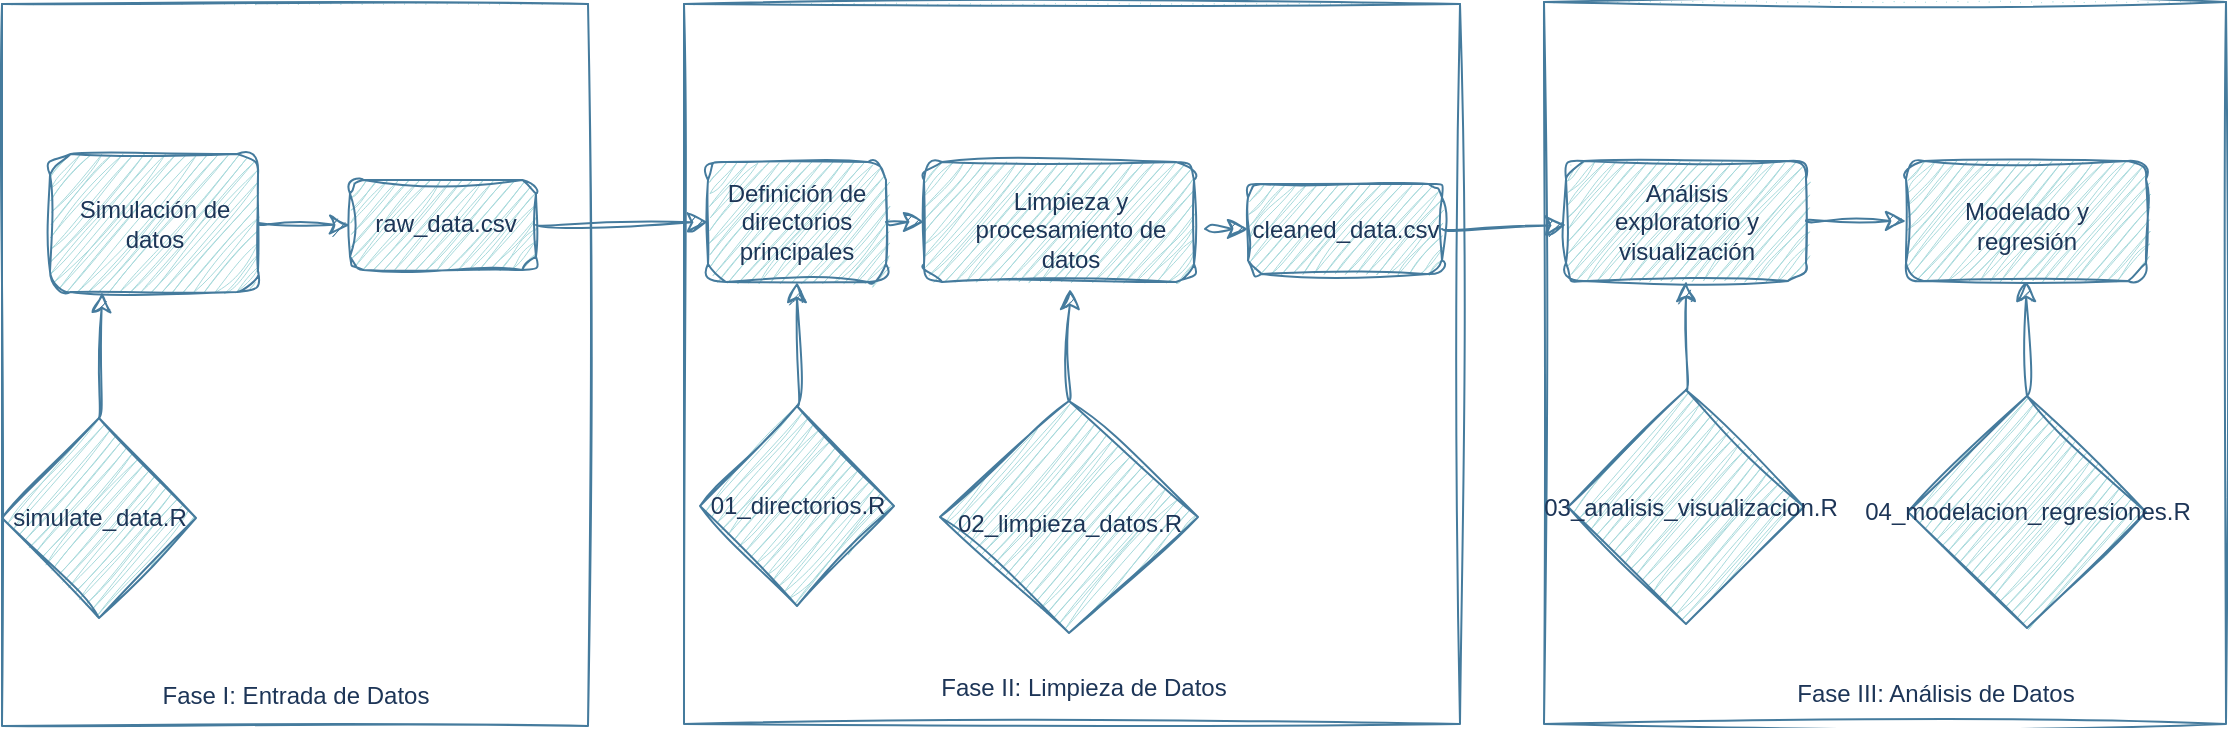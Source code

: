 <mxfile version="26.0.16">
  <diagram name="Page-1" id="5xIqHKWc1ZSigfhbw6bG">
    <mxGraphModel dx="1339" dy="1497" grid="0" gridSize="10" guides="1" tooltips="1" connect="1" arrows="1" fold="1" page="0" pageScale="1" pageWidth="850" pageHeight="1100" math="0" shadow="0">
      <root>
        <mxCell id="0" />
        <mxCell id="1" parent="0" />
        <mxCell id="erT3RZfzkOFj9QoUBPdU-1" value="" style="swimlane;startSize=0;labelBackgroundColor=none;fillColor=#A8DADC;strokeColor=#457B9D;fontColor=#1D3557;sketch=1;curveFitting=1;jiggle=2;" vertex="1" parent="1">
          <mxGeometry x="-300" y="-80" width="293" height="361" as="geometry" />
        </mxCell>
        <mxCell id="erT3RZfzkOFj9QoUBPdU-4" value="" style="rhombus;whiteSpace=wrap;html=1;labelBackgroundColor=none;fillColor=#A8DADC;strokeColor=#457B9D;fontColor=#1D3557;sketch=1;curveFitting=1;jiggle=2;" vertex="1" parent="erT3RZfzkOFj9QoUBPdU-1">
          <mxGeometry y="207" width="97" height="100" as="geometry" />
        </mxCell>
        <mxCell id="erT3RZfzkOFj9QoUBPdU-8" value="" style="rounded=1;whiteSpace=wrap;html=1;labelBackgroundColor=none;fillColor=#A8DADC;strokeColor=#457B9D;fontColor=#1D3557;sketch=1;curveFitting=1;jiggle=2;" vertex="1" parent="erT3RZfzkOFj9QoUBPdU-1">
          <mxGeometry x="24" y="75" width="104" height="69" as="geometry" />
        </mxCell>
        <mxCell id="erT3RZfzkOFj9QoUBPdU-11" value="Fase I: Entrada de Datos" style="text;html=1;align=center;verticalAlign=middle;whiteSpace=wrap;rounded=0;labelBackgroundColor=none;fontColor=#1D3557;sketch=1;curveFitting=1;jiggle=2;" vertex="1" parent="erT3RZfzkOFj9QoUBPdU-1">
          <mxGeometry x="65.5" y="331" width="162" height="30" as="geometry" />
        </mxCell>
        <mxCell id="erT3RZfzkOFj9QoUBPdU-14" value="simulate_data.R" style="text;html=1;align=center;verticalAlign=middle;whiteSpace=wrap;rounded=0;labelBackgroundColor=none;fontColor=#1D3557;sketch=1;curveFitting=1;jiggle=2;" vertex="1" parent="erT3RZfzkOFj9QoUBPdU-1">
          <mxGeometry x="18.5" y="242" width="60" height="30" as="geometry" />
        </mxCell>
        <mxCell id="erT3RZfzkOFj9QoUBPdU-18" value="" style="endArrow=classic;html=1;rounded=0;fontSize=12;startSize=8;endSize=8;curved=1;entryX=0.25;entryY=1;entryDx=0;entryDy=0;exitX=0.5;exitY=0;exitDx=0;exitDy=0;labelBackgroundColor=none;strokeColor=#457B9D;fontColor=default;sketch=1;curveFitting=1;jiggle=2;" edge="1" parent="erT3RZfzkOFj9QoUBPdU-1" source="erT3RZfzkOFj9QoUBPdU-4" target="erT3RZfzkOFj9QoUBPdU-8">
          <mxGeometry width="50" height="50" relative="1" as="geometry">
            <mxPoint x="326" y="201" as="sourcePoint" />
            <mxPoint x="376" y="151" as="targetPoint" />
          </mxGeometry>
        </mxCell>
        <mxCell id="erT3RZfzkOFj9QoUBPdU-22" value="Simulación de datos" style="text;html=1;align=center;verticalAlign=middle;whiteSpace=wrap;rounded=0;labelBackgroundColor=none;fontColor=#1D3557;sketch=1;curveFitting=1;jiggle=2;" vertex="1" parent="erT3RZfzkOFj9QoUBPdU-1">
          <mxGeometry x="26.5" y="94.5" width="99" height="30" as="geometry" />
        </mxCell>
        <mxCell id="erT3RZfzkOFj9QoUBPdU-23" value="" style="rounded=1;whiteSpace=wrap;html=1;labelBackgroundColor=none;fillColor=#A8DADC;strokeColor=#457B9D;fontColor=#1D3557;sketch=1;curveFitting=1;jiggle=2;" vertex="1" parent="erT3RZfzkOFj9QoUBPdU-1">
          <mxGeometry x="174" y="88" width="93" height="45" as="geometry" />
        </mxCell>
        <mxCell id="erT3RZfzkOFj9QoUBPdU-24" value="raw_data.csv" style="text;html=1;align=center;verticalAlign=middle;whiteSpace=wrap;rounded=0;labelBackgroundColor=none;fontColor=#1D3557;sketch=1;curveFitting=1;jiggle=2;" vertex="1" parent="erT3RZfzkOFj9QoUBPdU-1">
          <mxGeometry x="192" y="94.5" width="60" height="30" as="geometry" />
        </mxCell>
        <mxCell id="erT3RZfzkOFj9QoUBPdU-25" value="" style="endArrow=classic;html=1;rounded=0;fontSize=12;startSize=8;endSize=8;curved=1;exitX=1;exitY=0.5;exitDx=0;exitDy=0;entryX=0;entryY=0.5;entryDx=0;entryDy=0;labelBackgroundColor=none;strokeColor=#457B9D;fontColor=default;sketch=1;curveFitting=1;jiggle=2;" edge="1" parent="erT3RZfzkOFj9QoUBPdU-1" source="erT3RZfzkOFj9QoUBPdU-8" target="erT3RZfzkOFj9QoUBPdU-23">
          <mxGeometry width="50" height="50" relative="1" as="geometry">
            <mxPoint x="407" y="303" as="sourcePoint" />
            <mxPoint x="457" y="253" as="targetPoint" />
          </mxGeometry>
        </mxCell>
        <mxCell id="erT3RZfzkOFj9QoUBPdU-2" value="" style="swimlane;startSize=0;labelBackgroundColor=none;fillColor=#A8DADC;strokeColor=#457B9D;fontColor=#1D3557;sketch=1;curveFitting=1;jiggle=2;" vertex="1" parent="1">
          <mxGeometry x="41" y="-80" width="388" height="360" as="geometry" />
        </mxCell>
        <mxCell id="erT3RZfzkOFj9QoUBPdU-5" value="" style="rhombus;whiteSpace=wrap;html=1;labelBackgroundColor=none;fillColor=#A8DADC;strokeColor=#457B9D;fontColor=#1D3557;sketch=1;curveFitting=1;jiggle=2;" vertex="1" parent="erT3RZfzkOFj9QoUBPdU-2">
          <mxGeometry x="128" y="198.5" width="129" height="116" as="geometry" />
        </mxCell>
        <mxCell id="erT3RZfzkOFj9QoUBPdU-9" value="" style="rounded=1;whiteSpace=wrap;html=1;labelBackgroundColor=none;fillColor=#A8DADC;strokeColor=#457B9D;fontColor=#1D3557;sketch=1;curveFitting=1;jiggle=2;" vertex="1" parent="erT3RZfzkOFj9QoUBPdU-2">
          <mxGeometry x="120" y="79" width="135" height="60" as="geometry" />
        </mxCell>
        <mxCell id="erT3RZfzkOFj9QoUBPdU-12" value="Fase II: Limpieza de Datos" style="text;html=1;align=center;verticalAlign=middle;whiteSpace=wrap;rounded=0;labelBackgroundColor=none;fontColor=#1D3557;sketch=1;curveFitting=1;jiggle=2;" vertex="1" parent="erT3RZfzkOFj9QoUBPdU-2">
          <mxGeometry x="118.5" y="327" width="162" height="30" as="geometry" />
        </mxCell>
        <mxCell id="erT3RZfzkOFj9QoUBPdU-15" value="02_limpieza_datos.R" style="text;html=1;align=center;verticalAlign=middle;whiteSpace=wrap;rounded=0;labelBackgroundColor=none;fontColor=#1D3557;sketch=1;curveFitting=1;jiggle=2;" vertex="1" parent="erT3RZfzkOFj9QoUBPdU-2">
          <mxGeometry x="162.5" y="245" width="60" height="30" as="geometry" />
        </mxCell>
        <mxCell id="erT3RZfzkOFj9QoUBPdU-19" value="" style="endArrow=classic;html=1;rounded=0;fontSize=12;startSize=8;endSize=8;curved=1;entryX=0.5;entryY=1;entryDx=0;entryDy=0;exitX=0.5;exitY=0;exitDx=0;exitDy=0;labelBackgroundColor=none;strokeColor=#457B9D;fontColor=default;sketch=1;curveFitting=1;jiggle=2;" edge="1" parent="erT3RZfzkOFj9QoUBPdU-2" source="erT3RZfzkOFj9QoUBPdU-5">
          <mxGeometry width="50" height="50" relative="1" as="geometry">
            <mxPoint x="183" y="205" as="sourcePoint" />
            <mxPoint x="193" y="142.5" as="targetPoint" />
          </mxGeometry>
        </mxCell>
        <mxCell id="erT3RZfzkOFj9QoUBPdU-28" value="Limpieza y procesamiento de datos" style="text;html=1;align=center;verticalAlign=middle;whiteSpace=wrap;rounded=0;labelBackgroundColor=none;fontColor=#1D3557;sketch=1;curveFitting=1;jiggle=2;" vertex="1" parent="erT3RZfzkOFj9QoUBPdU-2">
          <mxGeometry x="143.5" y="97.5" width="99" height="30" as="geometry" />
        </mxCell>
        <mxCell id="erT3RZfzkOFj9QoUBPdU-33" value="" style="rounded=1;whiteSpace=wrap;html=1;labelBackgroundColor=none;fillColor=#A8DADC;strokeColor=#457B9D;fontColor=#1D3557;sketch=1;curveFitting=1;jiggle=2;" vertex="1" parent="erT3RZfzkOFj9QoUBPdU-2">
          <mxGeometry x="282" y="90" width="97" height="45" as="geometry" />
        </mxCell>
        <mxCell id="erT3RZfzkOFj9QoUBPdU-34" value="" style="endArrow=classic;html=1;rounded=0;fontSize=12;startSize=8;endSize=8;curved=1;exitX=1;exitY=0.5;exitDx=0;exitDy=0;labelBackgroundColor=none;strokeColor=#457B9D;fontColor=default;sketch=1;curveFitting=1;jiggle=2;" edge="1" parent="erT3RZfzkOFj9QoUBPdU-2" target="erT3RZfzkOFj9QoUBPdU-33">
          <mxGeometry width="50" height="50" relative="1" as="geometry">
            <mxPoint x="260.5" y="112.5" as="sourcePoint" />
            <mxPoint x="450" y="113" as="targetPoint" />
          </mxGeometry>
        </mxCell>
        <mxCell id="erT3RZfzkOFj9QoUBPdU-35" value="cleaned_data.csv" style="text;html=1;align=center;verticalAlign=middle;whiteSpace=wrap;rounded=0;labelBackgroundColor=none;fontColor=#1D3557;sketch=1;curveFitting=1;jiggle=2;" vertex="1" parent="erT3RZfzkOFj9QoUBPdU-2">
          <mxGeometry x="300.5" y="97.5" width="60" height="30" as="geometry" />
        </mxCell>
        <mxCell id="erT3RZfzkOFj9QoUBPdU-38" value="Definición de directorios principales" style="rounded=1;whiteSpace=wrap;html=1;labelBackgroundColor=none;fillColor=#A8DADC;strokeColor=#457B9D;fontColor=#1D3557;sketch=1;curveFitting=1;jiggle=2;" vertex="1" parent="erT3RZfzkOFj9QoUBPdU-2">
          <mxGeometry x="12" y="79" width="89" height="60" as="geometry" />
        </mxCell>
        <mxCell id="erT3RZfzkOFj9QoUBPdU-40" value="" style="endArrow=classic;html=1;rounded=0;fontSize=12;startSize=8;endSize=8;curved=1;entryX=0;entryY=0.5;entryDx=0;entryDy=0;exitX=1;exitY=0.5;exitDx=0;exitDy=0;labelBackgroundColor=none;strokeColor=#457B9D;fontColor=default;sketch=1;curveFitting=1;jiggle=2;" edge="1" parent="erT3RZfzkOFj9QoUBPdU-2" source="erT3RZfzkOFj9QoUBPdU-38" target="erT3RZfzkOFj9QoUBPdU-9">
          <mxGeometry width="50" height="50" relative="1" as="geometry">
            <mxPoint x="-26" y="302" as="sourcePoint" />
            <mxPoint x="24" y="252" as="targetPoint" />
          </mxGeometry>
        </mxCell>
        <mxCell id="erT3RZfzkOFj9QoUBPdU-41" value="" style="rhombus;whiteSpace=wrap;html=1;labelBackgroundColor=none;fillColor=#A8DADC;strokeColor=#457B9D;fontColor=#1D3557;sketch=1;curveFitting=1;jiggle=2;" vertex="1" parent="erT3RZfzkOFj9QoUBPdU-2">
          <mxGeometry x="8" y="201" width="97" height="100" as="geometry" />
        </mxCell>
        <mxCell id="erT3RZfzkOFj9QoUBPdU-43" value="" style="endArrow=classic;html=1;rounded=0;fontSize=12;startSize=8;endSize=8;curved=1;entryX=0.5;entryY=1;entryDx=0;entryDy=0;labelBackgroundColor=none;strokeColor=#457B9D;fontColor=default;sketch=1;curveFitting=1;jiggle=2;" edge="1" parent="erT3RZfzkOFj9QoUBPdU-2" source="erT3RZfzkOFj9QoUBPdU-41" target="erT3RZfzkOFj9QoUBPdU-38">
          <mxGeometry width="50" height="50" relative="1" as="geometry">
            <mxPoint x="-26" y="302" as="sourcePoint" />
            <mxPoint x="24" y="252" as="targetPoint" />
          </mxGeometry>
        </mxCell>
        <mxCell id="erT3RZfzkOFj9QoUBPdU-44" value="01_directorios.R" style="text;html=1;align=center;verticalAlign=middle;whiteSpace=wrap;rounded=0;labelBackgroundColor=none;fontColor=#1D3557;sketch=1;curveFitting=1;jiggle=2;" vertex="1" parent="erT3RZfzkOFj9QoUBPdU-2">
          <mxGeometry x="26.5" y="236" width="60" height="30" as="geometry" />
        </mxCell>
        <mxCell id="erT3RZfzkOFj9QoUBPdU-3" value="" style="swimlane;startSize=0;labelBackgroundColor=none;fillColor=#A8DADC;strokeColor=#457B9D;fontColor=#1D3557;sketch=1;curveFitting=1;jiggle=2;" vertex="1" parent="1">
          <mxGeometry x="471" y="-81" width="341" height="361" as="geometry" />
        </mxCell>
        <mxCell id="erT3RZfzkOFj9QoUBPdU-6" value="" style="rhombus;whiteSpace=wrap;html=1;labelBackgroundColor=none;fillColor=#A8DADC;strokeColor=#457B9D;fontColor=#1D3557;sketch=1;curveFitting=1;jiggle=2;" vertex="1" parent="erT3RZfzkOFj9QoUBPdU-3">
          <mxGeometry x="12" y="194" width="118" height="117" as="geometry" />
        </mxCell>
        <mxCell id="erT3RZfzkOFj9QoUBPdU-7" value="" style="rhombus;whiteSpace=wrap;html=1;labelBackgroundColor=none;fillColor=#A8DADC;strokeColor=#457B9D;fontColor=#1D3557;sketch=1;curveFitting=1;jiggle=2;" vertex="1" parent="erT3RZfzkOFj9QoUBPdU-3">
          <mxGeometry x="182" y="197" width="119" height="116" as="geometry" />
        </mxCell>
        <mxCell id="erT3RZfzkOFj9QoUBPdU-10" value="" style="rounded=1;whiteSpace=wrap;html=1;labelBackgroundColor=none;fillColor=#A8DADC;strokeColor=#457B9D;fontColor=#1D3557;sketch=1;curveFitting=1;jiggle=2;" vertex="1" parent="erT3RZfzkOFj9QoUBPdU-3">
          <mxGeometry x="11" y="79.5" width="120" height="60" as="geometry" />
        </mxCell>
        <mxCell id="erT3RZfzkOFj9QoUBPdU-13" value="Fase III: Análisis de Datos" style="text;html=1;align=center;verticalAlign=middle;whiteSpace=wrap;rounded=0;labelBackgroundColor=none;fontColor=#1D3557;sketch=1;curveFitting=1;jiggle=2;" vertex="1" parent="erT3RZfzkOFj9QoUBPdU-3">
          <mxGeometry x="115" y="331" width="162" height="30" as="geometry" />
        </mxCell>
        <mxCell id="erT3RZfzkOFj9QoUBPdU-16" value="03_analisis_visualizacion.R" style="text;html=1;align=center;verticalAlign=middle;whiteSpace=wrap;rounded=0;labelBackgroundColor=none;fontColor=#1D3557;sketch=1;curveFitting=1;jiggle=2;" vertex="1" parent="erT3RZfzkOFj9QoUBPdU-3">
          <mxGeometry x="46" y="230.75" width="55" height="44.5" as="geometry" />
        </mxCell>
        <mxCell id="erT3RZfzkOFj9QoUBPdU-17" value="04_modelacion_regresiones.R" style="text;html=1;align=center;verticalAlign=middle;whiteSpace=wrap;rounded=0;labelBackgroundColor=none;fontColor=#1D3557;sketch=1;curveFitting=1;jiggle=2;" vertex="1" parent="erT3RZfzkOFj9QoUBPdU-3">
          <mxGeometry x="211.5" y="240" width="60" height="30" as="geometry" />
        </mxCell>
        <mxCell id="erT3RZfzkOFj9QoUBPdU-20" value="" style="endArrow=classic;html=1;rounded=0;fontSize=12;startSize=8;endSize=8;curved=1;entryX=0.5;entryY=1;entryDx=0;entryDy=0;exitX=0.5;exitY=0;exitDx=0;exitDy=0;labelBackgroundColor=none;strokeColor=#457B9D;fontColor=default;sketch=1;curveFitting=1;jiggle=2;" edge="1" parent="erT3RZfzkOFj9QoUBPdU-3" source="erT3RZfzkOFj9QoUBPdU-6" target="erT3RZfzkOFj9QoUBPdU-10">
          <mxGeometry width="50" height="50" relative="1" as="geometry">
            <mxPoint x="-156" y="201" as="sourcePoint" />
            <mxPoint x="-106" y="151" as="targetPoint" />
          </mxGeometry>
        </mxCell>
        <mxCell id="erT3RZfzkOFj9QoUBPdU-21" value="" style="endArrow=classic;html=1;rounded=0;fontSize=12;startSize=8;endSize=8;curved=1;entryX=0.5;entryY=1;entryDx=0;entryDy=0;exitX=0.5;exitY=0;exitDx=0;exitDy=0;labelBackgroundColor=none;strokeColor=#457B9D;fontColor=default;sketch=1;curveFitting=1;jiggle=2;" edge="1" parent="erT3RZfzkOFj9QoUBPdU-3" source="erT3RZfzkOFj9QoUBPdU-7" target="erT3RZfzkOFj9QoUBPdU-29">
          <mxGeometry width="50" height="50" relative="1" as="geometry">
            <mxPoint x="-156" y="201" as="sourcePoint" />
            <mxPoint x="-106" y="151" as="targetPoint" />
          </mxGeometry>
        </mxCell>
        <mxCell id="erT3RZfzkOFj9QoUBPdU-29" value="" style="rounded=1;whiteSpace=wrap;html=1;labelBackgroundColor=none;fillColor=#A8DADC;strokeColor=#457B9D;fontColor=#1D3557;sketch=1;curveFitting=1;jiggle=2;" vertex="1" parent="erT3RZfzkOFj9QoUBPdU-3">
          <mxGeometry x="181" y="79.5" width="120" height="60" as="geometry" />
        </mxCell>
        <mxCell id="erT3RZfzkOFj9QoUBPdU-31" value="" style="endArrow=classic;html=1;rounded=0;fontSize=12;startSize=8;endSize=8;curved=1;exitX=1;exitY=0.5;exitDx=0;exitDy=0;entryX=0;entryY=0.5;entryDx=0;entryDy=0;labelBackgroundColor=none;strokeColor=#457B9D;fontColor=default;sketch=1;curveFitting=1;jiggle=2;" edge="1" parent="erT3RZfzkOFj9QoUBPdU-3" source="erT3RZfzkOFj9QoUBPdU-10" target="erT3RZfzkOFj9QoUBPdU-29">
          <mxGeometry width="50" height="50" relative="1" as="geometry">
            <mxPoint x="-140" y="303" as="sourcePoint" />
            <mxPoint x="-90" y="253" as="targetPoint" />
          </mxGeometry>
        </mxCell>
        <mxCell id="erT3RZfzkOFj9QoUBPdU-36" value="Análisis exploratorio y visualización" style="text;html=1;align=center;verticalAlign=middle;whiteSpace=wrap;rounded=0;labelBackgroundColor=none;fontColor=#1D3557;sketch=1;curveFitting=1;jiggle=2;" vertex="1" parent="erT3RZfzkOFj9QoUBPdU-3">
          <mxGeometry x="21.5" y="94.5" width="99" height="30" as="geometry" />
        </mxCell>
        <mxCell id="erT3RZfzkOFj9QoUBPdU-37" value="Modelado y regresión" style="text;html=1;align=center;verticalAlign=middle;whiteSpace=wrap;rounded=0;labelBackgroundColor=none;fontColor=#1D3557;sketch=1;curveFitting=1;jiggle=2;" vertex="1" parent="erT3RZfzkOFj9QoUBPdU-3">
          <mxGeometry x="192" y="97" width="99" height="30" as="geometry" />
        </mxCell>
        <mxCell id="erT3RZfzkOFj9QoUBPdU-27" value="" style="endArrow=classic;html=1;rounded=0;fontSize=12;startSize=8;endSize=8;curved=1;exitX=1;exitY=0.5;exitDx=0;exitDy=0;entryX=0;entryY=0.5;entryDx=0;entryDy=0;labelBackgroundColor=none;strokeColor=#457B9D;fontColor=default;sketch=1;curveFitting=1;jiggle=2;" edge="1" parent="1" source="erT3RZfzkOFj9QoUBPdU-23" target="erT3RZfzkOFj9QoUBPdU-38">
          <mxGeometry width="50" height="50" relative="1" as="geometry">
            <mxPoint x="217" y="222" as="sourcePoint" />
            <mxPoint x="32" y="29" as="targetPoint" />
          </mxGeometry>
        </mxCell>
        <mxCell id="erT3RZfzkOFj9QoUBPdU-30" value="" style="endArrow=classic;html=1;rounded=0;fontSize=12;startSize=8;endSize=8;curved=1;exitX=1;exitY=0.5;exitDx=0;exitDy=0;labelBackgroundColor=none;strokeColor=#457B9D;fontColor=default;sketch=1;curveFitting=1;jiggle=2;" edge="1" parent="1" source="erT3RZfzkOFj9QoUBPdU-33" target="erT3RZfzkOFj9QoUBPdU-10">
          <mxGeometry width="50" height="50" relative="1" as="geometry">
            <mxPoint x="349" y="222" as="sourcePoint" />
            <mxPoint x="399" y="172" as="targetPoint" />
          </mxGeometry>
        </mxCell>
      </root>
    </mxGraphModel>
  </diagram>
</mxfile>
